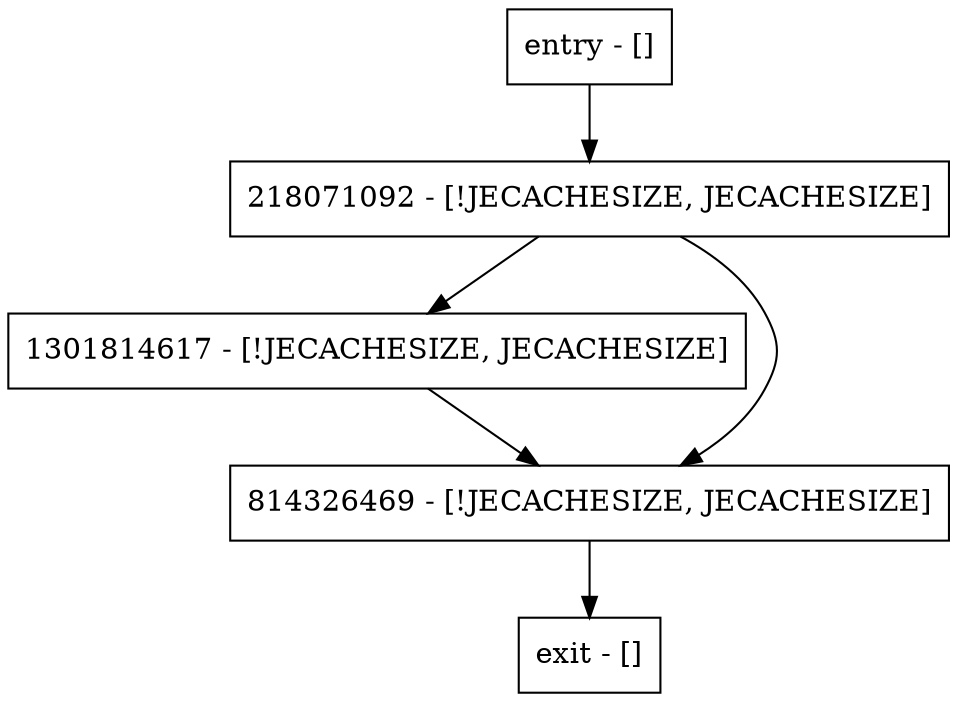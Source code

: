 digraph appendLsn {
node [shape=record];
1301814617 [label="1301814617 - [!JECACHESIZE, JECACHESIZE]"];
entry [label="entry - []"];
exit [label="exit - []"];
218071092 [label="218071092 - [!JECACHESIZE, JECACHESIZE]"];
814326469 [label="814326469 - [!JECACHESIZE, JECACHESIZE]"];
entry;
exit;
1301814617 -> 814326469;
entry -> 218071092;
218071092 -> 1301814617;
218071092 -> 814326469;
814326469 -> exit;
}
